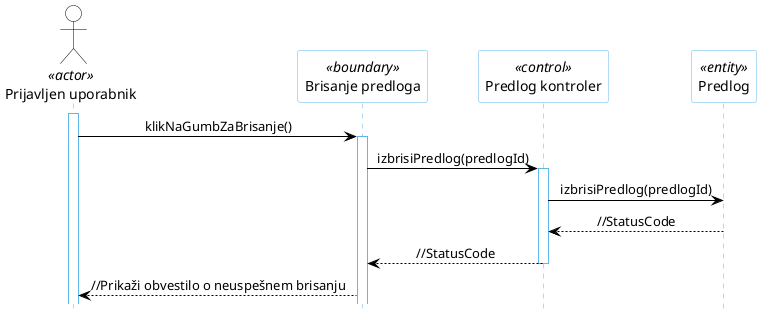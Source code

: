 @startuml
hide footbox

skinparam backgroundcolor transparent
skinparam defaultTextAlignment center
skinparam actorBorderColor black
skinparam actorBackgroundColor white
skinparam arrowColor black  
skinparam sequenceLifeLineBorderColor #5FB8EC
skinparam sequenceParticipantBorderColor #5FB8EC
skinparam sequenceParticipantBackgroundColor white

actor "Prijavljen uporabnik" as U1 <<actor>>

participant "Brisanje predloga" as R5 <<boundary>>
participant "Predlog kontroler" as R2 <<control>>
participant "Predlog" as R4 <<entity>>

activate U1
U1 -> R5: klikNaGumbZaBrisanje()
activate R5
R5 -> R2: izbrisiPredlog(predlogId)
activate R2
R2 -> R4: izbrisiPredlog(predlogId)
R4 --> R2: //StatusCode
R2 --> R5: //StatusCode
deactivate R2
R5 --> U1: //Prikaži obvestilo o neuspešnem brisanju
@enduml
